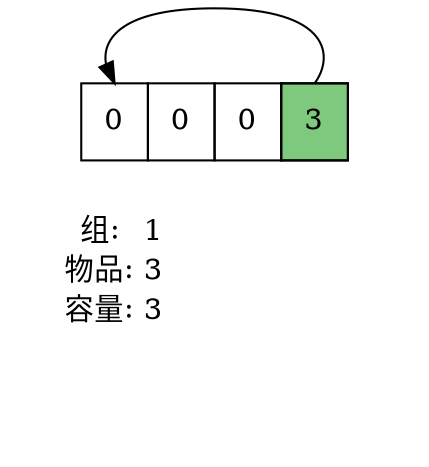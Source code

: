 
digraph g {
    node[shape=plaintext fixedsize=true  colorscheme=accent8 ];
    t1;
    a[
        label=< <TABLE CELLBORDER="1" BORDER="0" CELLSPACING="0" CELLPADDING="10">
            <tr>
                <td PORT="f0" >0</td>
                <td PORT="f1" >0</td>
                <td PORT="f2" >0</td>
                <td PORT="f3" BGCOLOR="1">3</td>
            </tr>
        </TABLE> >
    ];
    t2;
    b[
        label=< <TABLE CELLBORDER="1" BORDER="0" CELLSPACING="0" CELLPADDING="2" cellborder="0">
            <tr>
                <td PORT="">组:</td>
                <td PORT="">1</td>
            </tr>
            <tr>
                <td PORT="">物品:</td>
                <td PORT="">3</td>
            </tr>
            <tr>
                <td PORT="">容量:</td>
                <td PORT="">3</td>
            </tr>
        </TABLE> >
    ]
    a:f0:s->b[style=invis];
    b->t3[style=invis];
    a:f3:n->a:f0:n;

    t1,t2,t3[style=invis]
}
